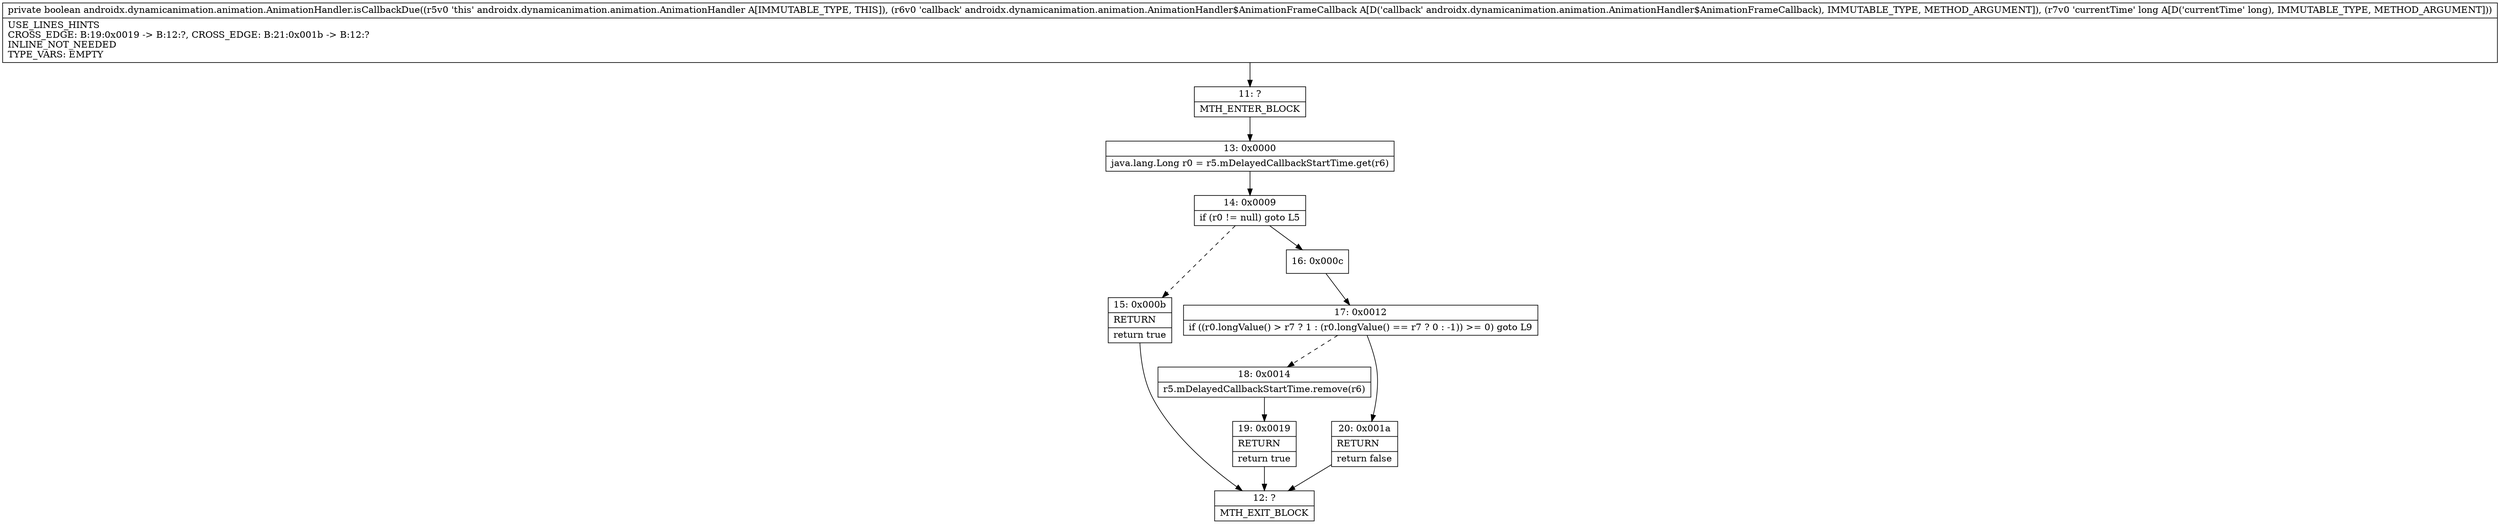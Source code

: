 digraph "CFG forandroidx.dynamicanimation.animation.AnimationHandler.isCallbackDue(Landroidx\/dynamicanimation\/animation\/AnimationHandler$AnimationFrameCallback;J)Z" {
Node_11 [shape=record,label="{11\:\ ?|MTH_ENTER_BLOCK\l}"];
Node_13 [shape=record,label="{13\:\ 0x0000|java.lang.Long r0 = r5.mDelayedCallbackStartTime.get(r6)\l}"];
Node_14 [shape=record,label="{14\:\ 0x0009|if (r0 != null) goto L5\l}"];
Node_15 [shape=record,label="{15\:\ 0x000b|RETURN\l|return true\l}"];
Node_12 [shape=record,label="{12\:\ ?|MTH_EXIT_BLOCK\l}"];
Node_16 [shape=record,label="{16\:\ 0x000c}"];
Node_17 [shape=record,label="{17\:\ 0x0012|if ((r0.longValue() \> r7 ? 1 : (r0.longValue() == r7 ? 0 : \-1)) \>= 0) goto L9\l}"];
Node_18 [shape=record,label="{18\:\ 0x0014|r5.mDelayedCallbackStartTime.remove(r6)\l}"];
Node_19 [shape=record,label="{19\:\ 0x0019|RETURN\l|return true\l}"];
Node_20 [shape=record,label="{20\:\ 0x001a|RETURN\l|return false\l}"];
MethodNode[shape=record,label="{private boolean androidx.dynamicanimation.animation.AnimationHandler.isCallbackDue((r5v0 'this' androidx.dynamicanimation.animation.AnimationHandler A[IMMUTABLE_TYPE, THIS]), (r6v0 'callback' androidx.dynamicanimation.animation.AnimationHandler$AnimationFrameCallback A[D('callback' androidx.dynamicanimation.animation.AnimationHandler$AnimationFrameCallback), IMMUTABLE_TYPE, METHOD_ARGUMENT]), (r7v0 'currentTime' long A[D('currentTime' long), IMMUTABLE_TYPE, METHOD_ARGUMENT]))  | USE_LINES_HINTS\lCROSS_EDGE: B:19:0x0019 \-\> B:12:?, CROSS_EDGE: B:21:0x001b \-\> B:12:?\lINLINE_NOT_NEEDED\lTYPE_VARS: EMPTY\l}"];
MethodNode -> Node_11;Node_11 -> Node_13;
Node_13 -> Node_14;
Node_14 -> Node_15[style=dashed];
Node_14 -> Node_16;
Node_15 -> Node_12;
Node_16 -> Node_17;
Node_17 -> Node_18[style=dashed];
Node_17 -> Node_20;
Node_18 -> Node_19;
Node_19 -> Node_12;
Node_20 -> Node_12;
}

